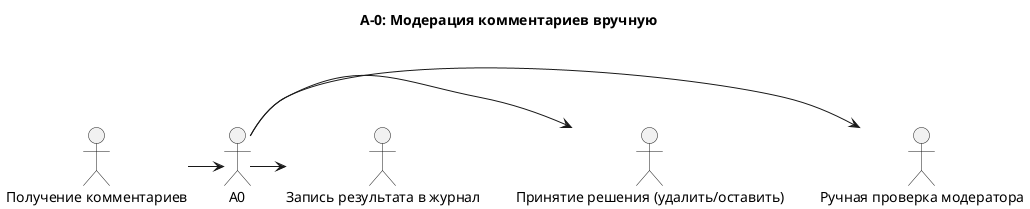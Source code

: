 @startuml
' IDEF0-style: A-0: Модерация комментариев вручную
title A-0: Модерация комментариев вручную
:Получение комментариев: -> A0
A0 -> :Ручная проверка модератора:
A0 -> :Принятие решения (удалить/оставить):
A0 -> :Запись результата в журнал:
@enduml